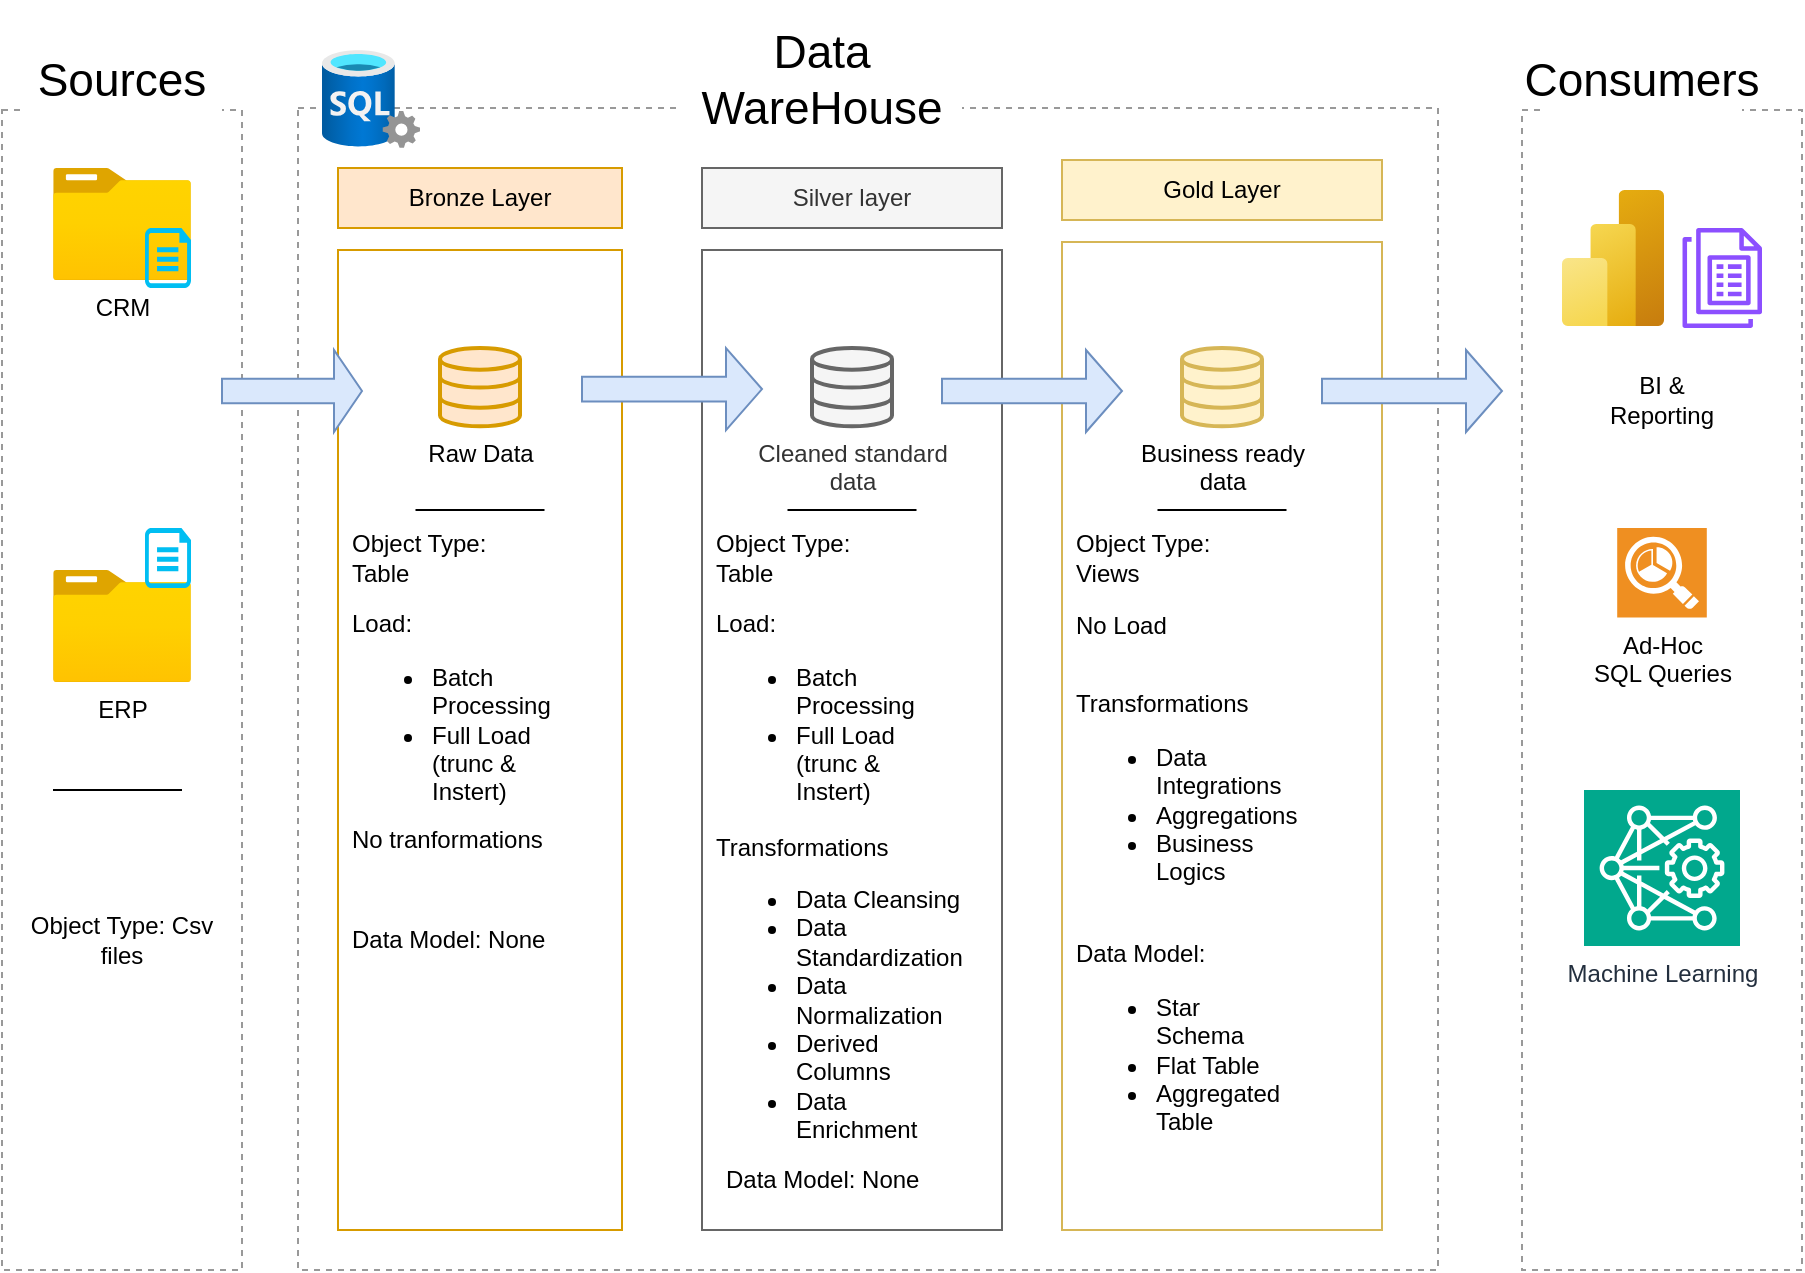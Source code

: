 <mxfile version="26.1.0">
  <diagram name="Page-1" id="kewibGgAe-xJ0T3a3Nk9">
    <mxGraphModel dx="1179" dy="887" grid="1" gridSize="10" guides="1" tooltips="1" connect="1" arrows="1" fold="1" page="1" pageScale="1" pageWidth="827" pageHeight="1169" math="0" shadow="0">
      <root>
        <mxCell id="0" />
        <mxCell id="1" parent="0" />
        <mxCell id="6Oed7tZ-z-3GZ885B6-T-1" value="" style="rounded=0;whiteSpace=wrap;html=1;dashed=1;strokeColor=#999999;fillColor=none;" vertex="1" parent="1">
          <mxGeometry x="70" y="100" width="120" height="580" as="geometry" />
        </mxCell>
        <mxCell id="6Oed7tZ-z-3GZ885B6-T-2" value="Sources" style="rounded=0;whiteSpace=wrap;html=1;fontSize=23;dashed=1;strokeColor=none;" vertex="1" parent="1">
          <mxGeometry x="80" y="60" width="100" height="50" as="geometry" />
        </mxCell>
        <mxCell id="6Oed7tZ-z-3GZ885B6-T-3" value="" style="rounded=0;whiteSpace=wrap;html=1;dashed=1;strokeColor=#999999;fillColor=none;" vertex="1" parent="1">
          <mxGeometry x="218" y="99" width="570" height="581" as="geometry" />
        </mxCell>
        <mxCell id="6Oed7tZ-z-3GZ885B6-T-4" value="Data&lt;div&gt;WareHouse&lt;/div&gt;" style="rounded=0;whiteSpace=wrap;html=1;fontSize=23;dashed=1;strokeColor=none;" vertex="1" parent="1">
          <mxGeometry x="410" y="45" width="140" height="80" as="geometry" />
        </mxCell>
        <mxCell id="6Oed7tZ-z-3GZ885B6-T-5" value="" style="rounded=0;whiteSpace=wrap;html=1;dashed=1;strokeColor=#999999;fillColor=none;" vertex="1" parent="1">
          <mxGeometry x="830" y="100" width="140" height="580" as="geometry" />
        </mxCell>
        <mxCell id="6Oed7tZ-z-3GZ885B6-T-6" value="Consumers" style="rounded=0;whiteSpace=wrap;html=1;fontSize=23;dashed=1;strokeColor=none;" vertex="1" parent="1">
          <mxGeometry x="840" y="55" width="100" height="60" as="geometry" />
        </mxCell>
        <mxCell id="6Oed7tZ-z-3GZ885B6-T-7" value="Bronze Layer" style="rounded=0;whiteSpace=wrap;html=1;fillColor=#ffe6cc;strokeColor=#d79b00;" vertex="1" parent="1">
          <mxGeometry x="238" y="129" width="142" height="30" as="geometry" />
        </mxCell>
        <mxCell id="6Oed7tZ-z-3GZ885B6-T-8" value="" style="rounded=0;whiteSpace=wrap;html=1;fillColor=none;strokeColor=#d79b00;" vertex="1" parent="1">
          <mxGeometry x="238" y="170" width="142" height="490" as="geometry" />
        </mxCell>
        <mxCell id="6Oed7tZ-z-3GZ885B6-T-9" value="" style="rounded=0;whiteSpace=wrap;html=1;fillColor=none;strokeColor=#666666;fontColor=#333333;" vertex="1" parent="1">
          <mxGeometry x="420" y="170" width="150" height="490" as="geometry" />
        </mxCell>
        <mxCell id="6Oed7tZ-z-3GZ885B6-T-10" value="Silver layer" style="rounded=0;whiteSpace=wrap;html=1;fillColor=#f5f5f5;strokeColor=#666666;fontColor=#333333;" vertex="1" parent="1">
          <mxGeometry x="420" y="129" width="150" height="30" as="geometry" />
        </mxCell>
        <mxCell id="6Oed7tZ-z-3GZ885B6-T-11" value="Gold Layer" style="rounded=0;whiteSpace=wrap;html=1;fillColor=#fff2cc;strokeColor=#d6b656;" vertex="1" parent="1">
          <mxGeometry x="600" y="125" width="160" height="30" as="geometry" />
        </mxCell>
        <mxCell id="6Oed7tZ-z-3GZ885B6-T-12" value="" style="rounded=0;whiteSpace=wrap;html=1;fillColor=none;strokeColor=#d6b656;" vertex="1" parent="1">
          <mxGeometry x="600" y="166" width="160" height="494" as="geometry" />
        </mxCell>
        <mxCell id="6Oed7tZ-z-3GZ885B6-T-13" value="CRM" style="image;aspect=fixed;html=1;points=[];align=center;fontSize=12;image=img/lib/azure2/general/Folder_Blank.svg;" vertex="1" parent="1">
          <mxGeometry x="95.5" y="129" width="69" height="56.0" as="geometry" />
        </mxCell>
        <mxCell id="6Oed7tZ-z-3GZ885B6-T-14" value="" style="verticalLabelPosition=bottom;html=1;verticalAlign=top;align=center;strokeColor=none;fillColor=#00BEF2;shape=mxgraph.azure.cloud_services_configuration_file;pointerEvents=1;" vertex="1" parent="1">
          <mxGeometry x="141.5" y="159" width="23" height="30" as="geometry" />
        </mxCell>
        <mxCell id="6Oed7tZ-z-3GZ885B6-T-15" value="ERP" style="image;aspect=fixed;html=1;points=[];align=center;fontSize=12;image=img/lib/azure2/general/Folder_Blank.svg;" vertex="1" parent="1">
          <mxGeometry x="95.5" y="330" width="69" height="56.0" as="geometry" />
        </mxCell>
        <mxCell id="6Oed7tZ-z-3GZ885B6-T-16" value="" style="verticalLabelPosition=bottom;html=1;verticalAlign=top;align=center;strokeColor=none;fillColor=#00BEF2;shape=mxgraph.azure.cloud_services_configuration_file;pointerEvents=1;" vertex="1" parent="1">
          <mxGeometry x="141.5" y="309" width="23" height="30" as="geometry" />
        </mxCell>
        <mxCell id="6Oed7tZ-z-3GZ885B6-T-17" value="" style="endArrow=none;html=1;rounded=0;" edge="1" parent="1">
          <mxGeometry width="50" height="50" relative="1" as="geometry">
            <mxPoint x="95.5" y="440" as="sourcePoint" />
            <mxPoint x="160" y="440" as="targetPoint" />
          </mxGeometry>
        </mxCell>
        <mxCell id="6Oed7tZ-z-3GZ885B6-T-18" value="Object Type: Csv files" style="text;html=1;align=center;verticalAlign=middle;whiteSpace=wrap;rounded=0;" vertex="1" parent="1">
          <mxGeometry x="80" y="500" width="100" height="30" as="geometry" />
        </mxCell>
        <mxCell id="6Oed7tZ-z-3GZ885B6-T-19" value="Raw Data" style="html=1;verticalLabelPosition=bottom;align=center;labelBackgroundColor=#ffffff;verticalAlign=top;strokeWidth=2;strokeColor=#d79b00;shadow=0;dashed=0;shape=mxgraph.ios7.icons.data;fillColor=#ffe6cc;" vertex="1" parent="1">
          <mxGeometry x="289" y="219.05" width="40" height="39.1" as="geometry" />
        </mxCell>
        <mxCell id="6Oed7tZ-z-3GZ885B6-T-20" value="Cleaned standard&lt;div&gt;data&lt;/div&gt;" style="html=1;verticalLabelPosition=bottom;align=center;labelBackgroundColor=#ffffff;verticalAlign=top;strokeWidth=2;strokeColor=#666666;shadow=0;dashed=0;shape=mxgraph.ios7.icons.data;fillColor=#f5f5f5;fontColor=#333333;" vertex="1" parent="1">
          <mxGeometry x="475" y="219.05" width="40" height="39.1" as="geometry" />
        </mxCell>
        <mxCell id="6Oed7tZ-z-3GZ885B6-T-21" value="Business ready&lt;div&gt;data&lt;/div&gt;" style="html=1;verticalLabelPosition=bottom;align=center;labelBackgroundColor=#ffffff;verticalAlign=top;strokeWidth=2;strokeColor=#d6b656;shadow=0;dashed=0;shape=mxgraph.ios7.icons.data;fillColor=#fff2cc;" vertex="1" parent="1">
          <mxGeometry x="660" y="219.05" width="40" height="39.1" as="geometry" />
        </mxCell>
        <mxCell id="6Oed7tZ-z-3GZ885B6-T-22" value="" style="shape=singleArrow;whiteSpace=wrap;html=1;fillColor=#dae8fc;strokeColor=#6c8ebf;" vertex="1" parent="1">
          <mxGeometry x="180" y="220" width="70" height="41" as="geometry" />
        </mxCell>
        <mxCell id="6Oed7tZ-z-3GZ885B6-T-23" value="" style="shape=singleArrow;whiteSpace=wrap;html=1;fillColor=#dae8fc;strokeColor=#6c8ebf;" vertex="1" parent="1">
          <mxGeometry x="360" y="219.05" width="90" height="41" as="geometry" />
        </mxCell>
        <mxCell id="6Oed7tZ-z-3GZ885B6-T-24" value="" style="shape=singleArrow;whiteSpace=wrap;html=1;fillColor=#dae8fc;strokeColor=#6c8ebf;" vertex="1" parent="1">
          <mxGeometry x="540" y="220" width="90" height="41" as="geometry" />
        </mxCell>
        <mxCell id="6Oed7tZ-z-3GZ885B6-T-25" value="" style="shape=singleArrow;whiteSpace=wrap;html=1;fillColor=#dae8fc;strokeColor=#6c8ebf;" vertex="1" parent="1">
          <mxGeometry x="730" y="220" width="90" height="41" as="geometry" />
        </mxCell>
        <mxCell id="6Oed7tZ-z-3GZ885B6-T-26" value="" style="endArrow=none;html=1;rounded=0;" edge="1" parent="1">
          <mxGeometry width="50" height="50" relative="1" as="geometry">
            <mxPoint x="276.75" y="300" as="sourcePoint" />
            <mxPoint x="341.25" y="300" as="targetPoint" />
          </mxGeometry>
        </mxCell>
        <mxCell id="6Oed7tZ-z-3GZ885B6-T-27" value="" style="endArrow=none;html=1;rounded=0;" edge="1" parent="1">
          <mxGeometry width="50" height="50" relative="1" as="geometry">
            <mxPoint x="462.75" y="300" as="sourcePoint" />
            <mxPoint x="527.25" y="300" as="targetPoint" />
          </mxGeometry>
        </mxCell>
        <mxCell id="6Oed7tZ-z-3GZ885B6-T-28" value="" style="endArrow=none;html=1;rounded=0;" edge="1" parent="1">
          <mxGeometry width="50" height="50" relative="1" as="geometry">
            <mxPoint x="647.75" y="300" as="sourcePoint" />
            <mxPoint x="712.25" y="300" as="targetPoint" />
          </mxGeometry>
        </mxCell>
        <mxCell id="6Oed7tZ-z-3GZ885B6-T-29" value="Object Type: Table" style="text;html=1;align=left;verticalAlign=middle;whiteSpace=wrap;rounded=0;" vertex="1" parent="1">
          <mxGeometry x="243" y="309" width="100" height="30" as="geometry" />
        </mxCell>
        <mxCell id="6Oed7tZ-z-3GZ885B6-T-30" value="Load:&lt;div&gt;&lt;ul&gt;&lt;li&gt;Batch Processing&lt;/li&gt;&lt;li&gt;Full Load (trunc &amp;amp; Instert)&lt;/li&gt;&lt;/ul&gt;&lt;/div&gt;" style="text;html=1;align=left;verticalAlign=middle;whiteSpace=wrap;rounded=0;" vertex="1" parent="1">
          <mxGeometry x="243" y="390" width="100" height="30" as="geometry" />
        </mxCell>
        <mxCell id="6Oed7tZ-z-3GZ885B6-T-31" value="No tranformations" style="text;html=1;align=left;verticalAlign=middle;whiteSpace=wrap;rounded=0;" vertex="1" parent="1">
          <mxGeometry x="243" y="450" width="100" height="30" as="geometry" />
        </mxCell>
        <mxCell id="6Oed7tZ-z-3GZ885B6-T-32" value="Object Type: Table" style="text;html=1;align=left;verticalAlign=middle;whiteSpace=wrap;rounded=0;" vertex="1" parent="1">
          <mxGeometry x="425" y="309" width="100" height="30" as="geometry" />
        </mxCell>
        <mxCell id="6Oed7tZ-z-3GZ885B6-T-33" value="Load:&lt;div&gt;&lt;ul&gt;&lt;li&gt;Batch Processing&lt;/li&gt;&lt;li&gt;Full Load (trunc &amp;amp; Instert)&lt;/li&gt;&lt;/ul&gt;&lt;/div&gt;" style="text;html=1;align=left;verticalAlign=middle;whiteSpace=wrap;rounded=0;" vertex="1" parent="1">
          <mxGeometry x="425" y="390" width="100" height="30" as="geometry" />
        </mxCell>
        <mxCell id="6Oed7tZ-z-3GZ885B6-T-34" value="Transformations&lt;div&gt;&lt;ul&gt;&lt;li&gt;Data Cleansing&lt;/li&gt;&lt;li&gt;Data Standardization&lt;/li&gt;&lt;li&gt;Data Normalization&lt;/li&gt;&lt;li&gt;Derived Columns&lt;/li&gt;&lt;li&gt;Data Enrichment&lt;/li&gt;&lt;/ul&gt;&lt;/div&gt;" style="text;html=1;align=left;verticalAlign=middle;whiteSpace=wrap;rounded=0;" vertex="1" parent="1">
          <mxGeometry x="425" y="530" width="125" height="30" as="geometry" />
        </mxCell>
        <mxCell id="6Oed7tZ-z-3GZ885B6-T-35" value="Data Model: None" style="text;html=1;align=left;verticalAlign=middle;whiteSpace=wrap;rounded=0;" vertex="1" parent="1">
          <mxGeometry x="243" y="500" width="100" height="30" as="geometry" />
        </mxCell>
        <mxCell id="6Oed7tZ-z-3GZ885B6-T-36" value="Data Model: None" style="text;html=1;align=left;verticalAlign=middle;whiteSpace=wrap;rounded=0;" vertex="1" parent="1">
          <mxGeometry x="430" y="620" width="100" height="30" as="geometry" />
        </mxCell>
        <mxCell id="6Oed7tZ-z-3GZ885B6-T-37" value="Object Type: Views" style="text;html=1;align=left;verticalAlign=middle;whiteSpace=wrap;rounded=0;" vertex="1" parent="1">
          <mxGeometry x="605" y="309" width="100" height="30" as="geometry" />
        </mxCell>
        <mxCell id="6Oed7tZ-z-3GZ885B6-T-38" value="No Load" style="text;html=1;align=left;verticalAlign=middle;whiteSpace=wrap;rounded=0;" vertex="1" parent="1">
          <mxGeometry x="605" y="343" width="100" height="30" as="geometry" />
        </mxCell>
        <mxCell id="6Oed7tZ-z-3GZ885B6-T-39" value="Transformations&lt;div&gt;&lt;ul&gt;&lt;li&gt;Data Integrations&lt;/li&gt;&lt;li&gt;Aggregations&lt;/li&gt;&lt;li&gt;Business Logics&lt;/li&gt;&lt;/ul&gt;&lt;/div&gt;" style="text;html=1;align=left;verticalAlign=middle;whiteSpace=wrap;rounded=0;" vertex="1" parent="1">
          <mxGeometry x="605" y="430" width="125" height="30" as="geometry" />
        </mxCell>
        <mxCell id="6Oed7tZ-z-3GZ885B6-T-40" value="Data Model:&amp;nbsp;&lt;div&gt;&lt;ul&gt;&lt;li&gt;Star Schema&lt;/li&gt;&lt;li&gt;Flat Table&lt;/li&gt;&lt;li&gt;Aggregated Table&lt;/li&gt;&lt;/ul&gt;&lt;/div&gt;" style="text;html=1;align=left;verticalAlign=middle;whiteSpace=wrap;rounded=0;" vertex="1" parent="1">
          <mxGeometry x="605" y="555" width="100" height="30" as="geometry" />
        </mxCell>
        <mxCell id="6Oed7tZ-z-3GZ885B6-T-41" value="" style="image;aspect=fixed;html=1;points=[];align=center;fontSize=12;image=img/lib/azure2/analytics/Power_BI_Embedded.svg;" vertex="1" parent="1">
          <mxGeometry x="850" y="140" width="51" height="68" as="geometry" />
        </mxCell>
        <mxCell id="6Oed7tZ-z-3GZ885B6-T-42" value="" style="sketch=0;outlineConnect=0;fontColor=#232F3E;gradientColor=none;fillColor=#8C4FFF;strokeColor=none;dashed=0;verticalLabelPosition=bottom;verticalAlign=top;align=center;html=1;fontSize=12;fontStyle=0;aspect=fixed;pointerEvents=1;shape=mxgraph.aws4.quicksight_paginated_reports;" vertex="1" parent="1">
          <mxGeometry x="910.26" y="159" width="39.74" height="50" as="geometry" />
        </mxCell>
        <mxCell id="6Oed7tZ-z-3GZ885B6-T-43" value="BI &amp;amp; Reporting" style="text;html=1;align=center;verticalAlign=middle;whiteSpace=wrap;rounded=0;" vertex="1" parent="1">
          <mxGeometry x="870" y="230.05" width="60" height="30" as="geometry" />
        </mxCell>
        <mxCell id="6Oed7tZ-z-3GZ885B6-T-44" value="Ad-Hoc&lt;div&gt;SQL Queries&lt;/div&gt;" style="shadow=0;dashed=0;html=1;strokeColor=none;fillColor=#EF8F21;labelPosition=center;verticalLabelPosition=bottom;verticalAlign=top;align=center;outlineConnect=0;shape=mxgraph.veeam.reporting;" vertex="1" parent="1">
          <mxGeometry x="877.6" y="309" width="44.8" height="44.8" as="geometry" />
        </mxCell>
        <mxCell id="6Oed7tZ-z-3GZ885B6-T-45" value="Machine Learning" style="sketch=0;points=[[0,0,0],[0.25,0,0],[0.5,0,0],[0.75,0,0],[1,0,0],[0,1,0],[0.25,1,0],[0.5,1,0],[0.75,1,0],[1,1,0],[0,0.25,0],[0,0.5,0],[0,0.75,0],[1,0.25,0],[1,0.5,0],[1,0.75,0]];outlineConnect=0;fontColor=#232F3E;fillColor=#01A88D;strokeColor=#ffffff;dashed=0;verticalLabelPosition=bottom;verticalAlign=top;align=center;html=1;fontSize=12;fontStyle=0;aspect=fixed;shape=mxgraph.aws4.resourceIcon;resIcon=mxgraph.aws4.deep_learning_amis;" vertex="1" parent="1">
          <mxGeometry x="861" y="440" width="78" height="78" as="geometry" />
        </mxCell>
        <mxCell id="6Oed7tZ-z-3GZ885B6-T-46" value="" style="image;aspect=fixed;html=1;points=[];align=center;fontSize=12;image=img/lib/azure2/databases/SQL_Server.svg;" vertex="1" parent="1">
          <mxGeometry x="230" y="70" width="49" height="49" as="geometry" />
        </mxCell>
      </root>
    </mxGraphModel>
  </diagram>
</mxfile>
